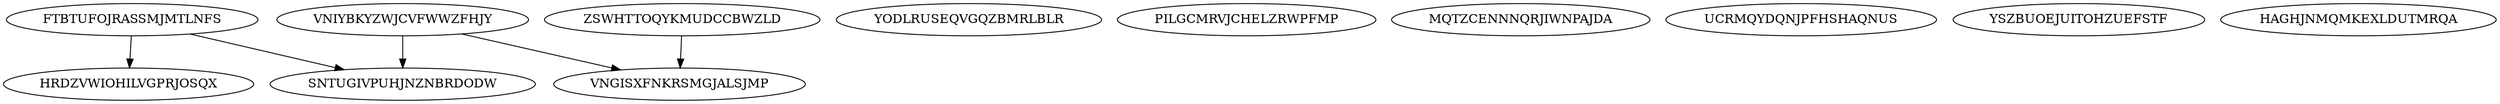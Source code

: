 digraph "N12M5" {
	FTBTUFOJRASSMJMTLNFS			[Weight=12, Start=0, Processor=1];
	YODLRUSEQVGQZBMRLBLR			[Weight=18, Start=0, Processor=2];
	PILGCMRVJCHELZRWPFMP			[Weight=20, Start=18, Processor=2];
	MQTZCENNNQRJIWNPAJDA			[Weight=16, Start=0, Processor=3];
	ZSWHTTOQYKMUDCCBWZLD			[Weight=10, Start=0, Processor=4];
	VNIYBKYZWJCVFWWZFHJY			[Weight=14, Start=0, Processor=5];
	UCRMQYDQNJPFHSHAQNUS			[Weight=18, Start=10, Processor=4];
	SNTUGIVPUHJNZNBRDODW			[Weight=15, Start=28, Processor=3];
	VNGISXFNKRSMGJALSJMP			[Weight=15, Start=23, Processor=5];
	YSZBUOEJUITOHZUEFSTF			[Weight=10, Start=12, Processor=1];
	HRDZVWIOHILVGPRJOSQX			[Weight=20, Start=22, Processor=1];
	HAGHJNMQMKEXLDUTMRQA			[Weight=14, Start=28, Processor=4];
	ZSWHTTOQYKMUDCCBWZLD -> VNGISXFNKRSMGJALSJMP		[Weight=13];
	VNIYBKYZWJCVFWWZFHJY -> SNTUGIVPUHJNZNBRDODW		[Weight=14];
	FTBTUFOJRASSMJMTLNFS -> SNTUGIVPUHJNZNBRDODW		[Weight=12];
	VNIYBKYZWJCVFWWZFHJY -> VNGISXFNKRSMGJALSJMP		[Weight=18];
	FTBTUFOJRASSMJMTLNFS -> HRDZVWIOHILVGPRJOSQX		[Weight=13];
}
